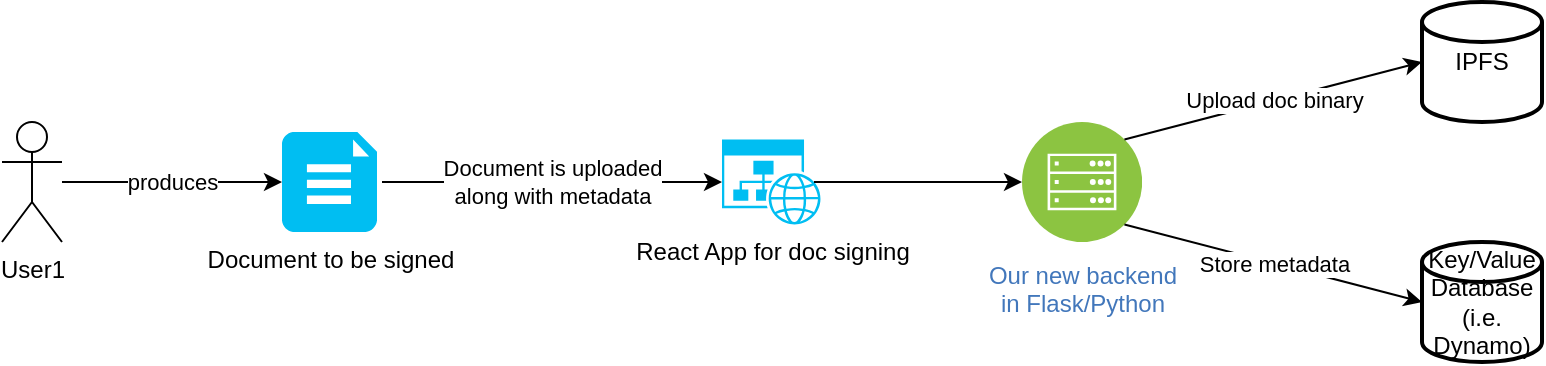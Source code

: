 <mxfile version="20.8.23" type="github">
  <diagram name="Page-1" id="c7558073-3199-34d8-9f00-42111426c3f3">
    <mxGraphModel dx="1434" dy="714" grid="1" gridSize="10" guides="1" tooltips="1" connect="1" arrows="1" fold="1" page="1" pageScale="1" pageWidth="826" pageHeight="1169" background="none" math="0" shadow="0">
      <root>
        <mxCell id="0" />
        <mxCell id="1" parent="0" />
        <mxCell id="keb1_0k_JxS5sGtwQxUf-100" value="produces" style="edgeStyle=orthogonalEdgeStyle;rounded=0;orthogonalLoop=1;jettySize=auto;html=1;" edge="1" parent="1" source="keb1_0k_JxS5sGtwQxUf-97" target="keb1_0k_JxS5sGtwQxUf-99">
          <mxGeometry relative="1" as="geometry" />
        </mxCell>
        <mxCell id="keb1_0k_JxS5sGtwQxUf-97" value="User1" style="shape=umlActor;verticalLabelPosition=bottom;verticalAlign=top;html=1;outlineConnect=0;" vertex="1" parent="1">
          <mxGeometry x="40" y="100" width="30" height="60" as="geometry" />
        </mxCell>
        <mxCell id="keb1_0k_JxS5sGtwQxUf-99" value="Document to be signed" style="verticalLabelPosition=bottom;html=1;verticalAlign=top;align=center;strokeColor=none;fillColor=#00BEF2;shape=mxgraph.azure.file_2;pointerEvents=1;" vertex="1" parent="1">
          <mxGeometry x="180" y="105" width="47.5" height="50" as="geometry" />
        </mxCell>
        <mxCell id="keb1_0k_JxS5sGtwQxUf-101" value="IPFS" style="strokeWidth=2;html=1;shape=mxgraph.flowchart.database;whiteSpace=wrap;" vertex="1" parent="1">
          <mxGeometry x="750" y="40" width="60" height="60" as="geometry" />
        </mxCell>
        <mxCell id="keb1_0k_JxS5sGtwQxUf-103" value="React App for doc signing" style="verticalLabelPosition=bottom;html=1;verticalAlign=top;align=center;strokeColor=none;fillColor=#00BEF2;shape=mxgraph.azure.website_generic;pointerEvents=1;" vertex="1" parent="1">
          <mxGeometry x="400" y="108.75" width="50" height="42.5" as="geometry" />
        </mxCell>
        <mxCell id="keb1_0k_JxS5sGtwQxUf-104" value="Document is uploaded &lt;br&gt;along with metadata" style="endArrow=classic;html=1;rounded=0;entryX=0;entryY=0.5;entryDx=0;entryDy=0;entryPerimeter=0;" edge="1" parent="1" target="keb1_0k_JxS5sGtwQxUf-103">
          <mxGeometry width="50" height="50" relative="1" as="geometry">
            <mxPoint x="230" y="130" as="sourcePoint" />
            <mxPoint x="130" y="320" as="targetPoint" />
          </mxGeometry>
        </mxCell>
        <mxCell id="keb1_0k_JxS5sGtwQxUf-107" value="Our new backend&lt;br&gt;in Flask/Python" style="aspect=fixed;perimeter=ellipsePerimeter;html=1;align=center;shadow=0;dashed=0;fontColor=#4277BB;labelBackgroundColor=#ffffff;fontSize=12;spacingTop=3;image;image=img/lib/ibm/infrastructure/mobile_backend.svg;" vertex="1" parent="1">
          <mxGeometry x="550" y="100" width="60" height="60" as="geometry" />
        </mxCell>
        <mxCell id="keb1_0k_JxS5sGtwQxUf-108" value="" style="endArrow=classic;html=1;rounded=0;exitX=0.92;exitY=0.5;exitDx=0;exitDy=0;exitPerimeter=0;entryX=0;entryY=0.5;entryDx=0;entryDy=0;" edge="1" parent="1" source="keb1_0k_JxS5sGtwQxUf-103" target="keb1_0k_JxS5sGtwQxUf-107">
          <mxGeometry width="50" height="50" relative="1" as="geometry">
            <mxPoint x="500" y="60" as="sourcePoint" />
            <mxPoint x="550" y="10" as="targetPoint" />
          </mxGeometry>
        </mxCell>
        <mxCell id="keb1_0k_JxS5sGtwQxUf-109" value="Upload doc binary" style="endArrow=classic;html=1;rounded=0;exitX=1;exitY=0;exitDx=0;exitDy=0;entryX=0;entryY=0.5;entryDx=0;entryDy=0;entryPerimeter=0;" edge="1" parent="1" source="keb1_0k_JxS5sGtwQxUf-107" target="keb1_0k_JxS5sGtwQxUf-101">
          <mxGeometry width="50" height="50" relative="1" as="geometry">
            <mxPoint x="680" y="60" as="sourcePoint" />
            <mxPoint x="730" y="10" as="targetPoint" />
          </mxGeometry>
        </mxCell>
        <mxCell id="keb1_0k_JxS5sGtwQxUf-110" value="Store metadata" style="endArrow=classic;html=1;rounded=0;entryX=0;entryY=0.5;entryDx=0;entryDy=0;entryPerimeter=0;exitX=1;exitY=1;exitDx=0;exitDy=0;" edge="1" parent="1" source="keb1_0k_JxS5sGtwQxUf-107" target="keb1_0k_JxS5sGtwQxUf-111">
          <mxGeometry width="50" height="50" relative="1" as="geometry">
            <mxPoint x="190" y="420" as="sourcePoint" />
            <mxPoint x="240" y="370" as="targetPoint" />
          </mxGeometry>
        </mxCell>
        <mxCell id="keb1_0k_JxS5sGtwQxUf-111" value="Key/Value Database (i.e. Dynamo)" style="strokeWidth=2;html=1;shape=mxgraph.flowchart.database;whiteSpace=wrap;" vertex="1" parent="1">
          <mxGeometry x="750" y="160" width="60" height="60" as="geometry" />
        </mxCell>
      </root>
    </mxGraphModel>
  </diagram>
</mxfile>
